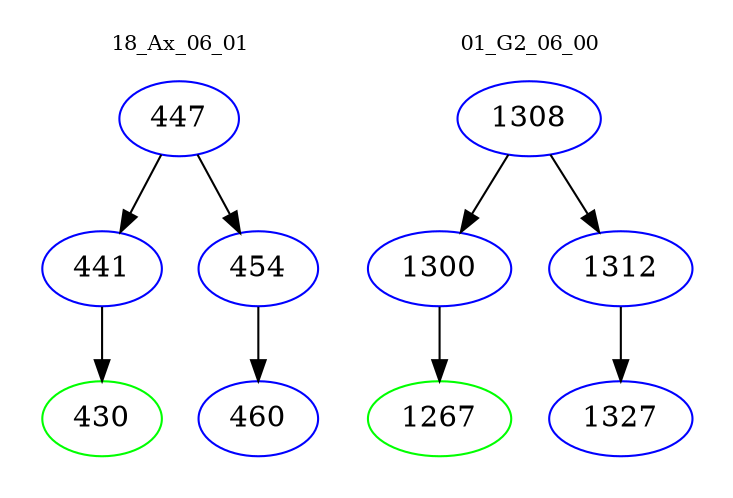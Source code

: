 digraph{
subgraph cluster_0 {
color = white
label = "18_Ax_06_01";
fontsize=10;
T0_447 [label="447", color="blue"]
T0_447 -> T0_441 [color="black"]
T0_441 [label="441", color="blue"]
T0_441 -> T0_430 [color="black"]
T0_430 [label="430", color="green"]
T0_447 -> T0_454 [color="black"]
T0_454 [label="454", color="blue"]
T0_454 -> T0_460 [color="black"]
T0_460 [label="460", color="blue"]
}
subgraph cluster_1 {
color = white
label = "01_G2_06_00";
fontsize=10;
T1_1308 [label="1308", color="blue"]
T1_1308 -> T1_1300 [color="black"]
T1_1300 [label="1300", color="blue"]
T1_1300 -> T1_1267 [color="black"]
T1_1267 [label="1267", color="green"]
T1_1308 -> T1_1312 [color="black"]
T1_1312 [label="1312", color="blue"]
T1_1312 -> T1_1327 [color="black"]
T1_1327 [label="1327", color="blue"]
}
}
